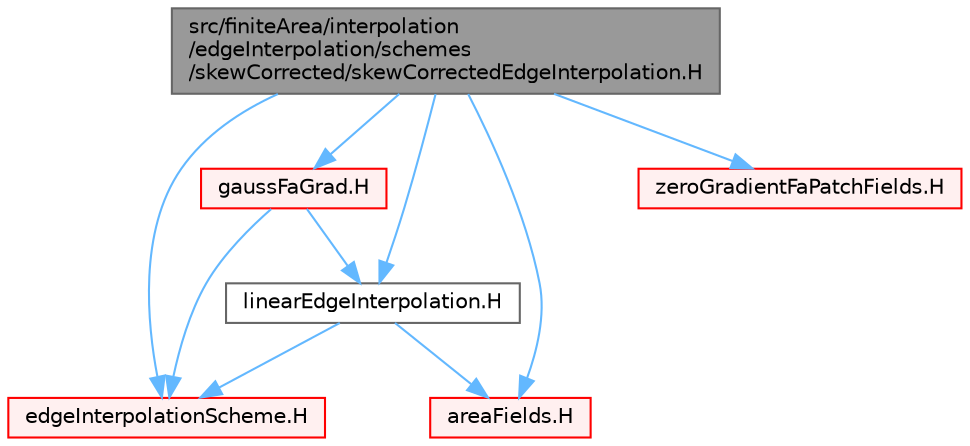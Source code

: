 digraph "src/finiteArea/interpolation/edgeInterpolation/schemes/skewCorrected/skewCorrectedEdgeInterpolation.H"
{
 // LATEX_PDF_SIZE
  bgcolor="transparent";
  edge [fontname=Helvetica,fontsize=10,labelfontname=Helvetica,labelfontsize=10];
  node [fontname=Helvetica,fontsize=10,shape=box,height=0.2,width=0.4];
  Node1 [id="Node000001",label="src/finiteArea/interpolation\l/edgeInterpolation/schemes\l/skewCorrected/skewCorrectedEdgeInterpolation.H",height=0.2,width=0.4,color="gray40", fillcolor="grey60", style="filled", fontcolor="black",tooltip=" "];
  Node1 -> Node2 [id="edge1_Node000001_Node000002",color="steelblue1",style="solid",tooltip=" "];
  Node2 [id="Node000002",label="edgeInterpolationScheme.H",height=0.2,width=0.4,color="red", fillcolor="#FFF0F0", style="filled",URL="$edgeInterpolationScheme_8H.html",tooltip=" "];
  Node1 -> Node148 [id="edge2_Node000001_Node000148",color="steelblue1",style="solid",tooltip=" "];
  Node148 [id="Node000148",label="linearEdgeInterpolation.H",height=0.2,width=0.4,color="grey40", fillcolor="white", style="filled",URL="$linearEdgeInterpolation_8H.html",tooltip=" "];
  Node148 -> Node2 [id="edge3_Node000148_Node000002",color="steelblue1",style="solid",tooltip=" "];
  Node148 -> Node149 [id="edge4_Node000148_Node000149",color="steelblue1",style="solid",tooltip=" "];
  Node149 [id="Node000149",label="areaFields.H",height=0.2,width=0.4,color="red", fillcolor="#FFF0F0", style="filled",URL="$areaFields_8H.html",tooltip=" "];
  Node1 -> Node387 [id="edge5_Node000001_Node000387",color="steelblue1",style="solid",tooltip=" "];
  Node387 [id="Node000387",label="gaussFaGrad.H",height=0.2,width=0.4,color="red", fillcolor="#FFF0F0", style="filled",URL="$gaussFaGrad_8H.html",tooltip=" "];
  Node387 -> Node2 [id="edge6_Node000387_Node000002",color="steelblue1",style="solid",tooltip=" "];
  Node387 -> Node148 [id="edge7_Node000387_Node000148",color="steelblue1",style="solid",tooltip=" "];
  Node1 -> Node149 [id="edge8_Node000001_Node000149",color="steelblue1",style="solid",tooltip=" "];
  Node1 -> Node389 [id="edge9_Node000001_Node000389",color="steelblue1",style="solid",tooltip=" "];
  Node389 [id="Node000389",label="zeroGradientFaPatchFields.H",height=0.2,width=0.4,color="red", fillcolor="#FFF0F0", style="filled",URL="$zeroGradientFaPatchFields_8H.html",tooltip=" "];
}
